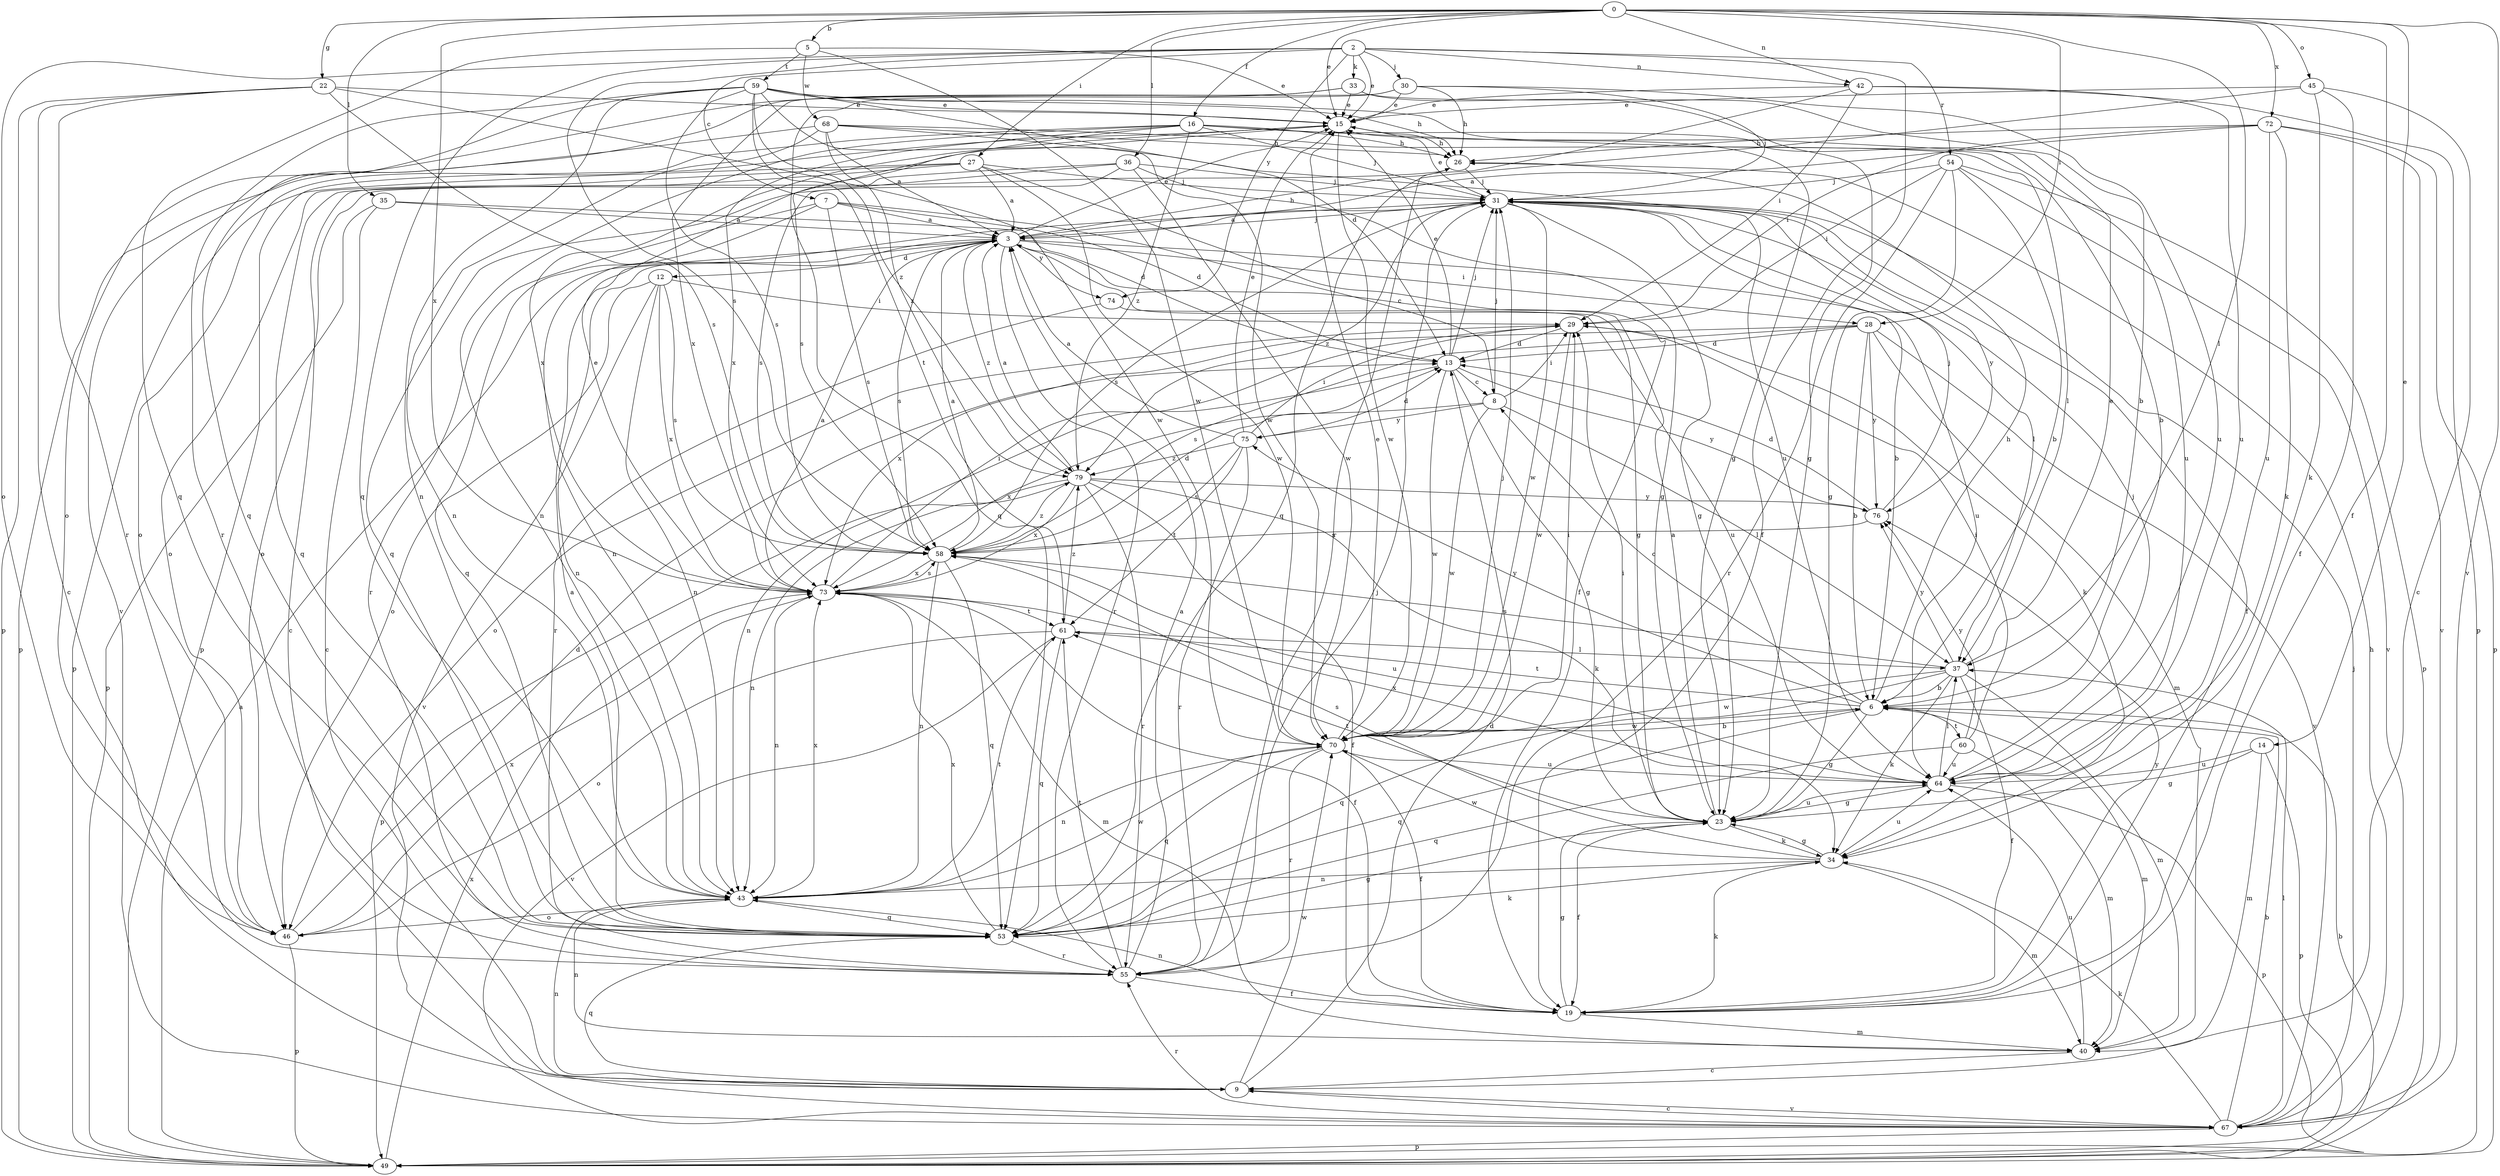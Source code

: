strict digraph  {
0;
2;
3;
5;
6;
7;
8;
9;
12;
13;
14;
15;
16;
19;
22;
23;
26;
27;
28;
29;
30;
31;
33;
34;
35;
36;
37;
40;
42;
43;
45;
46;
49;
53;
54;
55;
58;
59;
60;
61;
64;
67;
68;
70;
72;
73;
74;
75;
76;
79;
0 -> 5  [label=b];
0 -> 14  [label=e];
0 -> 15  [label=e];
0 -> 16  [label=f];
0 -> 19  [label=f];
0 -> 22  [label=g];
0 -> 27  [label=i];
0 -> 28  [label=i];
0 -> 35  [label=l];
0 -> 36  [label=l];
0 -> 37  [label=l];
0 -> 42  [label=n];
0 -> 45  [label=o];
0 -> 67  [label=v];
0 -> 72  [label=x];
0 -> 73  [label=x];
2 -> 7  [label=c];
2 -> 15  [label=e];
2 -> 19  [label=f];
2 -> 30  [label=j];
2 -> 33  [label=k];
2 -> 42  [label=n];
2 -> 46  [label=o];
2 -> 53  [label=q];
2 -> 54  [label=r];
2 -> 58  [label=s];
2 -> 74  [label=y];
3 -> 12  [label=d];
3 -> 15  [label=e];
3 -> 23  [label=g];
3 -> 26  [label=h];
3 -> 28  [label=i];
3 -> 31  [label=j];
3 -> 43  [label=n];
3 -> 55  [label=r];
3 -> 58  [label=s];
3 -> 64  [label=u];
3 -> 74  [label=y];
3 -> 79  [label=z];
5 -> 15  [label=e];
5 -> 53  [label=q];
5 -> 59  [label=t];
5 -> 68  [label=w];
5 -> 70  [label=w];
6 -> 8  [label=c];
6 -> 23  [label=g];
6 -> 26  [label=h];
6 -> 40  [label=m];
6 -> 53  [label=q];
6 -> 60  [label=t];
6 -> 61  [label=t];
6 -> 70  [label=w];
6 -> 75  [label=y];
7 -> 3  [label=a];
7 -> 8  [label=c];
7 -> 13  [label=d];
7 -> 53  [label=q];
7 -> 55  [label=r];
7 -> 58  [label=s];
8 -> 29  [label=i];
8 -> 31  [label=j];
8 -> 37  [label=l];
8 -> 70  [label=w];
8 -> 73  [label=x];
8 -> 75  [label=y];
9 -> 13  [label=d];
9 -> 43  [label=n];
9 -> 53  [label=q];
9 -> 67  [label=v];
9 -> 70  [label=w];
12 -> 29  [label=i];
12 -> 43  [label=n];
12 -> 46  [label=o];
12 -> 58  [label=s];
12 -> 67  [label=v];
12 -> 73  [label=x];
13 -> 8  [label=c];
13 -> 15  [label=e];
13 -> 23  [label=g];
13 -> 31  [label=j];
13 -> 43  [label=n];
13 -> 70  [label=w];
13 -> 76  [label=y];
14 -> 23  [label=g];
14 -> 40  [label=m];
14 -> 49  [label=p];
14 -> 64  [label=u];
15 -> 26  [label=h];
15 -> 49  [label=p];
15 -> 70  [label=w];
15 -> 73  [label=x];
16 -> 6  [label=b];
16 -> 26  [label=h];
16 -> 31  [label=j];
16 -> 43  [label=n];
16 -> 46  [label=o];
16 -> 58  [label=s];
16 -> 64  [label=u];
16 -> 73  [label=x];
16 -> 79  [label=z];
19 -> 23  [label=g];
19 -> 34  [label=k];
19 -> 40  [label=m];
19 -> 43  [label=n];
19 -> 76  [label=y];
22 -> 9  [label=c];
22 -> 15  [label=e];
22 -> 49  [label=p];
22 -> 55  [label=r];
22 -> 58  [label=s];
22 -> 70  [label=w];
23 -> 3  [label=a];
23 -> 19  [label=f];
23 -> 29  [label=i];
23 -> 34  [label=k];
23 -> 61  [label=t];
23 -> 64  [label=u];
26 -> 31  [label=j];
26 -> 46  [label=o];
27 -> 3  [label=a];
27 -> 19  [label=f];
27 -> 31  [label=j];
27 -> 46  [label=o];
27 -> 49  [label=p];
27 -> 53  [label=q];
27 -> 70  [label=w];
28 -> 6  [label=b];
28 -> 13  [label=d];
28 -> 40  [label=m];
28 -> 58  [label=s];
28 -> 67  [label=v];
28 -> 73  [label=x];
28 -> 76  [label=y];
29 -> 13  [label=d];
29 -> 34  [label=k];
29 -> 46  [label=o];
29 -> 70  [label=w];
30 -> 15  [label=e];
30 -> 26  [label=h];
30 -> 31  [label=j];
30 -> 53  [label=q];
30 -> 64  [label=u];
30 -> 73  [label=x];
31 -> 3  [label=a];
31 -> 6  [label=b];
31 -> 15  [label=e];
31 -> 19  [label=f];
31 -> 23  [label=g];
31 -> 37  [label=l];
31 -> 43  [label=n];
31 -> 58  [label=s];
31 -> 70  [label=w];
31 -> 76  [label=y];
31 -> 79  [label=z];
33 -> 6  [label=b];
33 -> 15  [label=e];
33 -> 23  [label=g];
33 -> 46  [label=o];
33 -> 67  [label=v];
34 -> 23  [label=g];
34 -> 40  [label=m];
34 -> 43  [label=n];
34 -> 58  [label=s];
34 -> 64  [label=u];
34 -> 70  [label=w];
35 -> 3  [label=a];
35 -> 9  [label=c];
35 -> 13  [label=d];
35 -> 49  [label=p];
36 -> 9  [label=c];
36 -> 23  [label=g];
36 -> 31  [label=j];
36 -> 53  [label=q];
36 -> 58  [label=s];
36 -> 70  [label=w];
37 -> 6  [label=b];
37 -> 15  [label=e];
37 -> 19  [label=f];
37 -> 34  [label=k];
37 -> 40  [label=m];
37 -> 53  [label=q];
37 -> 58  [label=s];
37 -> 70  [label=w];
37 -> 76  [label=y];
40 -> 9  [label=c];
40 -> 43  [label=n];
40 -> 64  [label=u];
42 -> 15  [label=e];
42 -> 29  [label=i];
42 -> 49  [label=p];
42 -> 55  [label=r];
42 -> 64  [label=u];
43 -> 46  [label=o];
43 -> 53  [label=q];
43 -> 61  [label=t];
43 -> 70  [label=w];
43 -> 73  [label=x];
45 -> 9  [label=c];
45 -> 15  [label=e];
45 -> 19  [label=f];
45 -> 34  [label=k];
45 -> 53  [label=q];
46 -> 13  [label=d];
46 -> 49  [label=p];
46 -> 73  [label=x];
49 -> 3  [label=a];
49 -> 6  [label=b];
49 -> 73  [label=x];
53 -> 3  [label=a];
53 -> 23  [label=g];
53 -> 34  [label=k];
53 -> 55  [label=r];
53 -> 73  [label=x];
54 -> 6  [label=b];
54 -> 23  [label=g];
54 -> 29  [label=i];
54 -> 31  [label=j];
54 -> 49  [label=p];
54 -> 55  [label=r];
54 -> 67  [label=v];
55 -> 3  [label=a];
55 -> 19  [label=f];
55 -> 31  [label=j];
55 -> 61  [label=t];
58 -> 3  [label=a];
58 -> 13  [label=d];
58 -> 43  [label=n];
58 -> 53  [label=q];
58 -> 64  [label=u];
58 -> 73  [label=x];
58 -> 79  [label=z];
59 -> 13  [label=d];
59 -> 15  [label=e];
59 -> 23  [label=g];
59 -> 26  [label=h];
59 -> 43  [label=n];
59 -> 53  [label=q];
59 -> 55  [label=r];
59 -> 58  [label=s];
59 -> 61  [label=t];
59 -> 70  [label=w];
59 -> 79  [label=z];
60 -> 29  [label=i];
60 -> 40  [label=m];
60 -> 53  [label=q];
60 -> 64  [label=u];
60 -> 76  [label=y];
61 -> 37  [label=l];
61 -> 46  [label=o];
61 -> 53  [label=q];
61 -> 67  [label=v];
61 -> 79  [label=z];
64 -> 23  [label=g];
64 -> 31  [label=j];
64 -> 37  [label=l];
64 -> 49  [label=p];
64 -> 73  [label=x];
67 -> 6  [label=b];
67 -> 9  [label=c];
67 -> 26  [label=h];
67 -> 31  [label=j];
67 -> 34  [label=k];
67 -> 37  [label=l];
67 -> 49  [label=p];
67 -> 55  [label=r];
68 -> 3  [label=a];
68 -> 26  [label=h];
68 -> 37  [label=l];
68 -> 43  [label=n];
68 -> 49  [label=p];
68 -> 64  [label=u];
68 -> 79  [label=z];
70 -> 6  [label=b];
70 -> 15  [label=e];
70 -> 19  [label=f];
70 -> 29  [label=i];
70 -> 31  [label=j];
70 -> 43  [label=n];
70 -> 53  [label=q];
70 -> 55  [label=r];
70 -> 64  [label=u];
72 -> 3  [label=a];
72 -> 26  [label=h];
72 -> 29  [label=i];
72 -> 34  [label=k];
72 -> 49  [label=p];
72 -> 64  [label=u];
72 -> 67  [label=v];
73 -> 3  [label=a];
73 -> 15  [label=e];
73 -> 19  [label=f];
73 -> 29  [label=i];
73 -> 40  [label=m];
73 -> 43  [label=n];
73 -> 58  [label=s];
73 -> 61  [label=t];
74 -> 55  [label=r];
74 -> 64  [label=u];
75 -> 3  [label=a];
75 -> 13  [label=d];
75 -> 15  [label=e];
75 -> 29  [label=i];
75 -> 55  [label=r];
75 -> 58  [label=s];
75 -> 61  [label=t];
75 -> 79  [label=z];
76 -> 13  [label=d];
76 -> 31  [label=j];
76 -> 58  [label=s];
79 -> 3  [label=a];
79 -> 19  [label=f];
79 -> 34  [label=k];
79 -> 43  [label=n];
79 -> 49  [label=p];
79 -> 55  [label=r];
79 -> 73  [label=x];
79 -> 76  [label=y];
}
